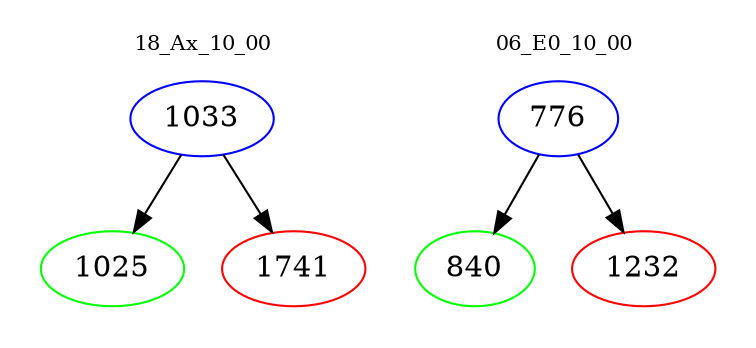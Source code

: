 digraph{
subgraph cluster_0 {
color = white
label = "18_Ax_10_00";
fontsize=10;
T0_1033 [label="1033", color="blue"]
T0_1033 -> T0_1025 [color="black"]
T0_1025 [label="1025", color="green"]
T0_1033 -> T0_1741 [color="black"]
T0_1741 [label="1741", color="red"]
}
subgraph cluster_1 {
color = white
label = "06_E0_10_00";
fontsize=10;
T1_776 [label="776", color="blue"]
T1_776 -> T1_840 [color="black"]
T1_840 [label="840", color="green"]
T1_776 -> T1_1232 [color="black"]
T1_1232 [label="1232", color="red"]
}
}
